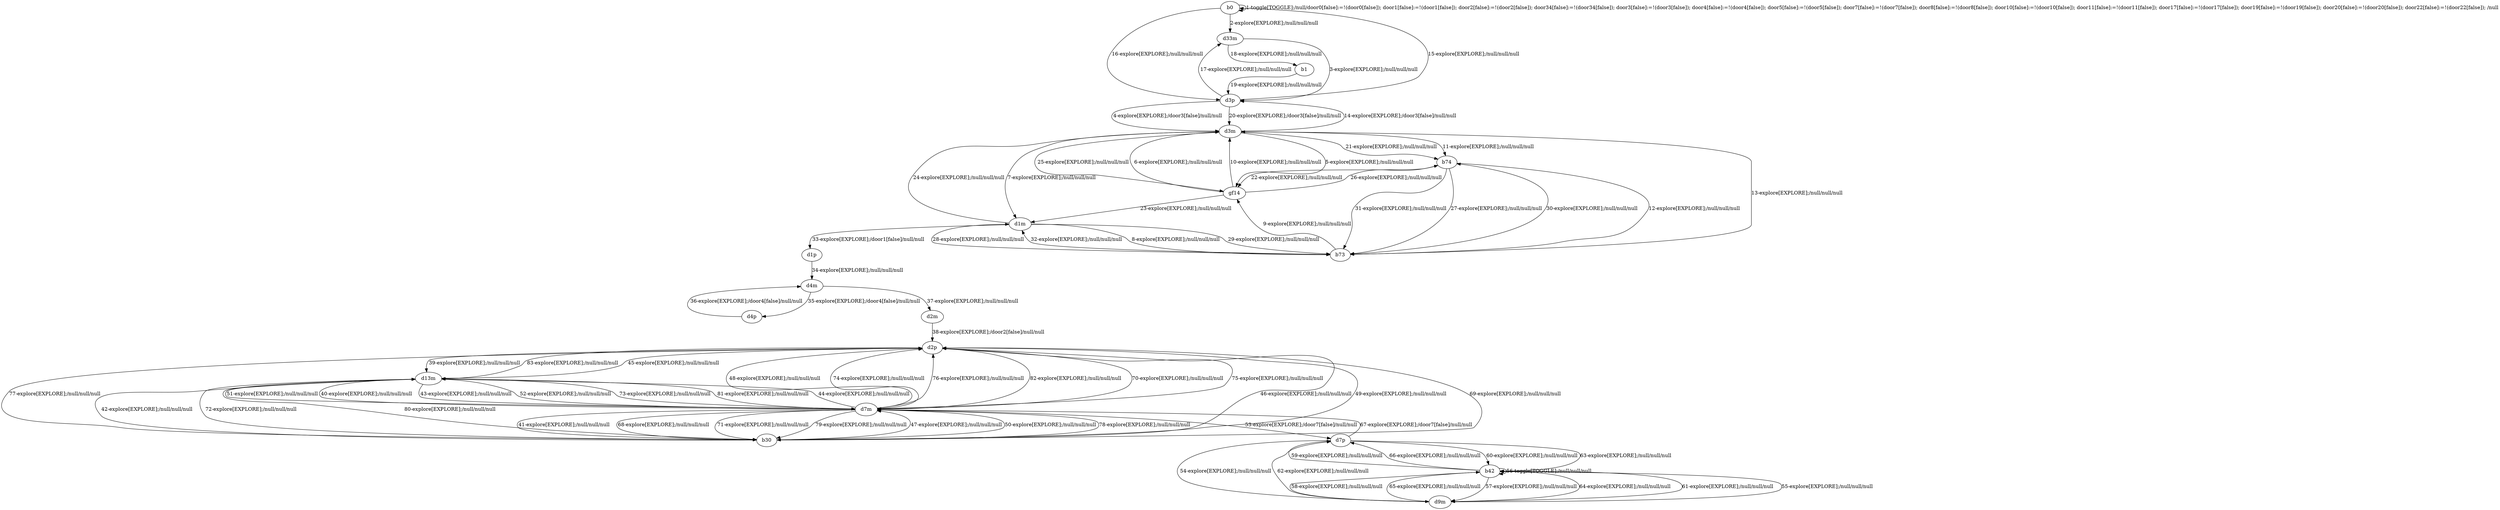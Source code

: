 # Total number of goals covered by this test: 1
# b42 --> b42

digraph g {
"b0" -> "b0" [label = "1-toggle[TOGGLE];/null/door0[false]:=!(door0[false]); door1[false]:=!(door1[false]); door2[false]:=!(door2[false]); door34[false]:=!(door34[false]); door3[false]:=!(door3[false]); door4[false]:=!(door4[false]); door5[false]:=!(door5[false]); door7[false]:=!(door7[false]); door8[false]:=!(door8[false]); door10[false]:=!(door10[false]); door11[false]:=!(door11[false]); door17[false]:=!(door17[false]); door19[false]:=!(door19[false]); door20[false]:=!(door20[false]); door22[false]:=!(door22[false]); /null"];
"b0" -> "d33m" [label = "2-explore[EXPLORE];/null/null/null"];
"d33m" -> "d3p" [label = "3-explore[EXPLORE];/null/null/null"];
"d3p" -> "d3m" [label = "4-explore[EXPLORE];/door3[false]/null/null"];
"d3m" -> "gf14" [label = "5-explore[EXPLORE];/null/null/null"];
"gf14" -> "d3m" [label = "6-explore[EXPLORE];/null/null/null"];
"d3m" -> "d1m" [label = "7-explore[EXPLORE];/null/null/null"];
"d1m" -> "b73" [label = "8-explore[EXPLORE];/null/null/null"];
"b73" -> "gf14" [label = "9-explore[EXPLORE];/null/null/null"];
"gf14" -> "d3m" [label = "10-explore[EXPLORE];/null/null/null"];
"d3m" -> "b74" [label = "11-explore[EXPLORE];/null/null/null"];
"b74" -> "b73" [label = "12-explore[EXPLORE];/null/null/null"];
"b73" -> "d3m" [label = "13-explore[EXPLORE];/null/null/null"];
"d3m" -> "d3p" [label = "14-explore[EXPLORE];/door3[false]/null/null"];
"d3p" -> "b0" [label = "15-explore[EXPLORE];/null/null/null"];
"b0" -> "d3p" [label = "16-explore[EXPLORE];/null/null/null"];
"d3p" -> "d33m" [label = "17-explore[EXPLORE];/null/null/null"];
"d33m" -> "b1" [label = "18-explore[EXPLORE];/null/null/null"];
"b1" -> "d3p" [label = "19-explore[EXPLORE];/null/null/null"];
"d3p" -> "d3m" [label = "20-explore[EXPLORE];/door3[false]/null/null"];
"d3m" -> "b74" [label = "21-explore[EXPLORE];/null/null/null"];
"b74" -> "gf14" [label = "22-explore[EXPLORE];/null/null/null"];
"gf14" -> "d1m" [label = "23-explore[EXPLORE];/null/null/null"];
"d1m" -> "d3m" [label = "24-explore[EXPLORE];/null/null/null"];
"d3m" -> "gf14" [label = "25-explore[EXPLORE];/null/null/null"];
"gf14" -> "b74" [label = "26-explore[EXPLORE];/null/null/null"];
"b74" -> "b73" [label = "27-explore[EXPLORE];/null/null/null"];
"b73" -> "d1m" [label = "28-explore[EXPLORE];/null/null/null"];
"d1m" -> "b73" [label = "29-explore[EXPLORE];/null/null/null"];
"b73" -> "b74" [label = "30-explore[EXPLORE];/null/null/null"];
"b74" -> "b73" [label = "31-explore[EXPLORE];/null/null/null"];
"b73" -> "d1m" [label = "32-explore[EXPLORE];/null/null/null"];
"d1m" -> "d1p" [label = "33-explore[EXPLORE];/door1[false]/null/null"];
"d1p" -> "d4m" [label = "34-explore[EXPLORE];/null/null/null"];
"d4m" -> "d4p" [label = "35-explore[EXPLORE];/door4[false]/null/null"];
"d4p" -> "d4m" [label = "36-explore[EXPLORE];/door4[false]/null/null"];
"d4m" -> "d2m" [label = "37-explore[EXPLORE];/null/null/null"];
"d2m" -> "d2p" [label = "38-explore[EXPLORE];/door2[false]/null/null"];
"d2p" -> "d13m" [label = "39-explore[EXPLORE];/null/null/null"];
"d13m" -> "d7m" [label = "40-explore[EXPLORE];/null/null/null"];
"d7m" -> "b30" [label = "41-explore[EXPLORE];/null/null/null"];
"b30" -> "d13m" [label = "42-explore[EXPLORE];/null/null/null"];
"d13m" -> "d7m" [label = "43-explore[EXPLORE];/null/null/null"];
"d7m" -> "d13m" [label = "44-explore[EXPLORE];/null/null/null"];
"d13m" -> "d2p" [label = "45-explore[EXPLORE];/null/null/null"];
"d2p" -> "b30" [label = "46-explore[EXPLORE];/null/null/null"];
"b30" -> "d7m" [label = "47-explore[EXPLORE];/null/null/null"];
"d7m" -> "d2p" [label = "48-explore[EXPLORE];/null/null/null"];
"d2p" -> "b30" [label = "49-explore[EXPLORE];/null/null/null"];
"b30" -> "d7m" [label = "50-explore[EXPLORE];/null/null/null"];
"d7m" -> "d13m" [label = "51-explore[EXPLORE];/null/null/null"];
"d13m" -> "d7m" [label = "52-explore[EXPLORE];/null/null/null"];
"d7m" -> "d7p" [label = "53-explore[EXPLORE];/door7[false]/null/null"];
"d7p" -> "d9m" [label = "54-explore[EXPLORE];/null/null/null"];
"d9m" -> "b42" [label = "55-explore[EXPLORE];/null/null/null"];
"b42" -> "b42" [label = "56-toggle[TOGGLE];/null/null/null"];
"b42" -> "d9m" [label = "57-explore[EXPLORE];/null/null/null"];
"d9m" -> "b42" [label = "58-explore[EXPLORE];/null/null/null"];
"b42" -> "d7p" [label = "59-explore[EXPLORE];/null/null/null"];
"d7p" -> "b42" [label = "60-explore[EXPLORE];/null/null/null"];
"b42" -> "d9m" [label = "61-explore[EXPLORE];/null/null/null"];
"d9m" -> "d7p" [label = "62-explore[EXPLORE];/null/null/null"];
"d7p" -> "b42" [label = "63-explore[EXPLORE];/null/null/null"];
"b42" -> "d9m" [label = "64-explore[EXPLORE];/null/null/null"];
"d9m" -> "b42" [label = "65-explore[EXPLORE];/null/null/null"];
"b42" -> "d7p" [label = "66-explore[EXPLORE];/null/null/null"];
"d7p" -> "d7m" [label = "67-explore[EXPLORE];/door7[false]/null/null"];
"d7m" -> "b30" [label = "68-explore[EXPLORE];/null/null/null"];
"b30" -> "d2p" [label = "69-explore[EXPLORE];/null/null/null"];
"d2p" -> "d7m" [label = "70-explore[EXPLORE];/null/null/null"];
"d7m" -> "b30" [label = "71-explore[EXPLORE];/null/null/null"];
"b30" -> "d13m" [label = "72-explore[EXPLORE];/null/null/null"];
"d13m" -> "d7m" [label = "73-explore[EXPLORE];/null/null/null"];
"d7m" -> "d2p" [label = "74-explore[EXPLORE];/null/null/null"];
"d2p" -> "d7m" [label = "75-explore[EXPLORE];/null/null/null"];
"d7m" -> "d2p" [label = "76-explore[EXPLORE];/null/null/null"];
"d2p" -> "b30" [label = "77-explore[EXPLORE];/null/null/null"];
"b30" -> "d7m" [label = "78-explore[EXPLORE];/null/null/null"];
"d7m" -> "b30" [label = "79-explore[EXPLORE];/null/null/null"];
"b30" -> "d13m" [label = "80-explore[EXPLORE];/null/null/null"];
"d13m" -> "d7m" [label = "81-explore[EXPLORE];/null/null/null"];
"d7m" -> "d2p" [label = "82-explore[EXPLORE];/null/null/null"];
"d2p" -> "d13m" [label = "83-explore[EXPLORE];/null/null/null"];
}